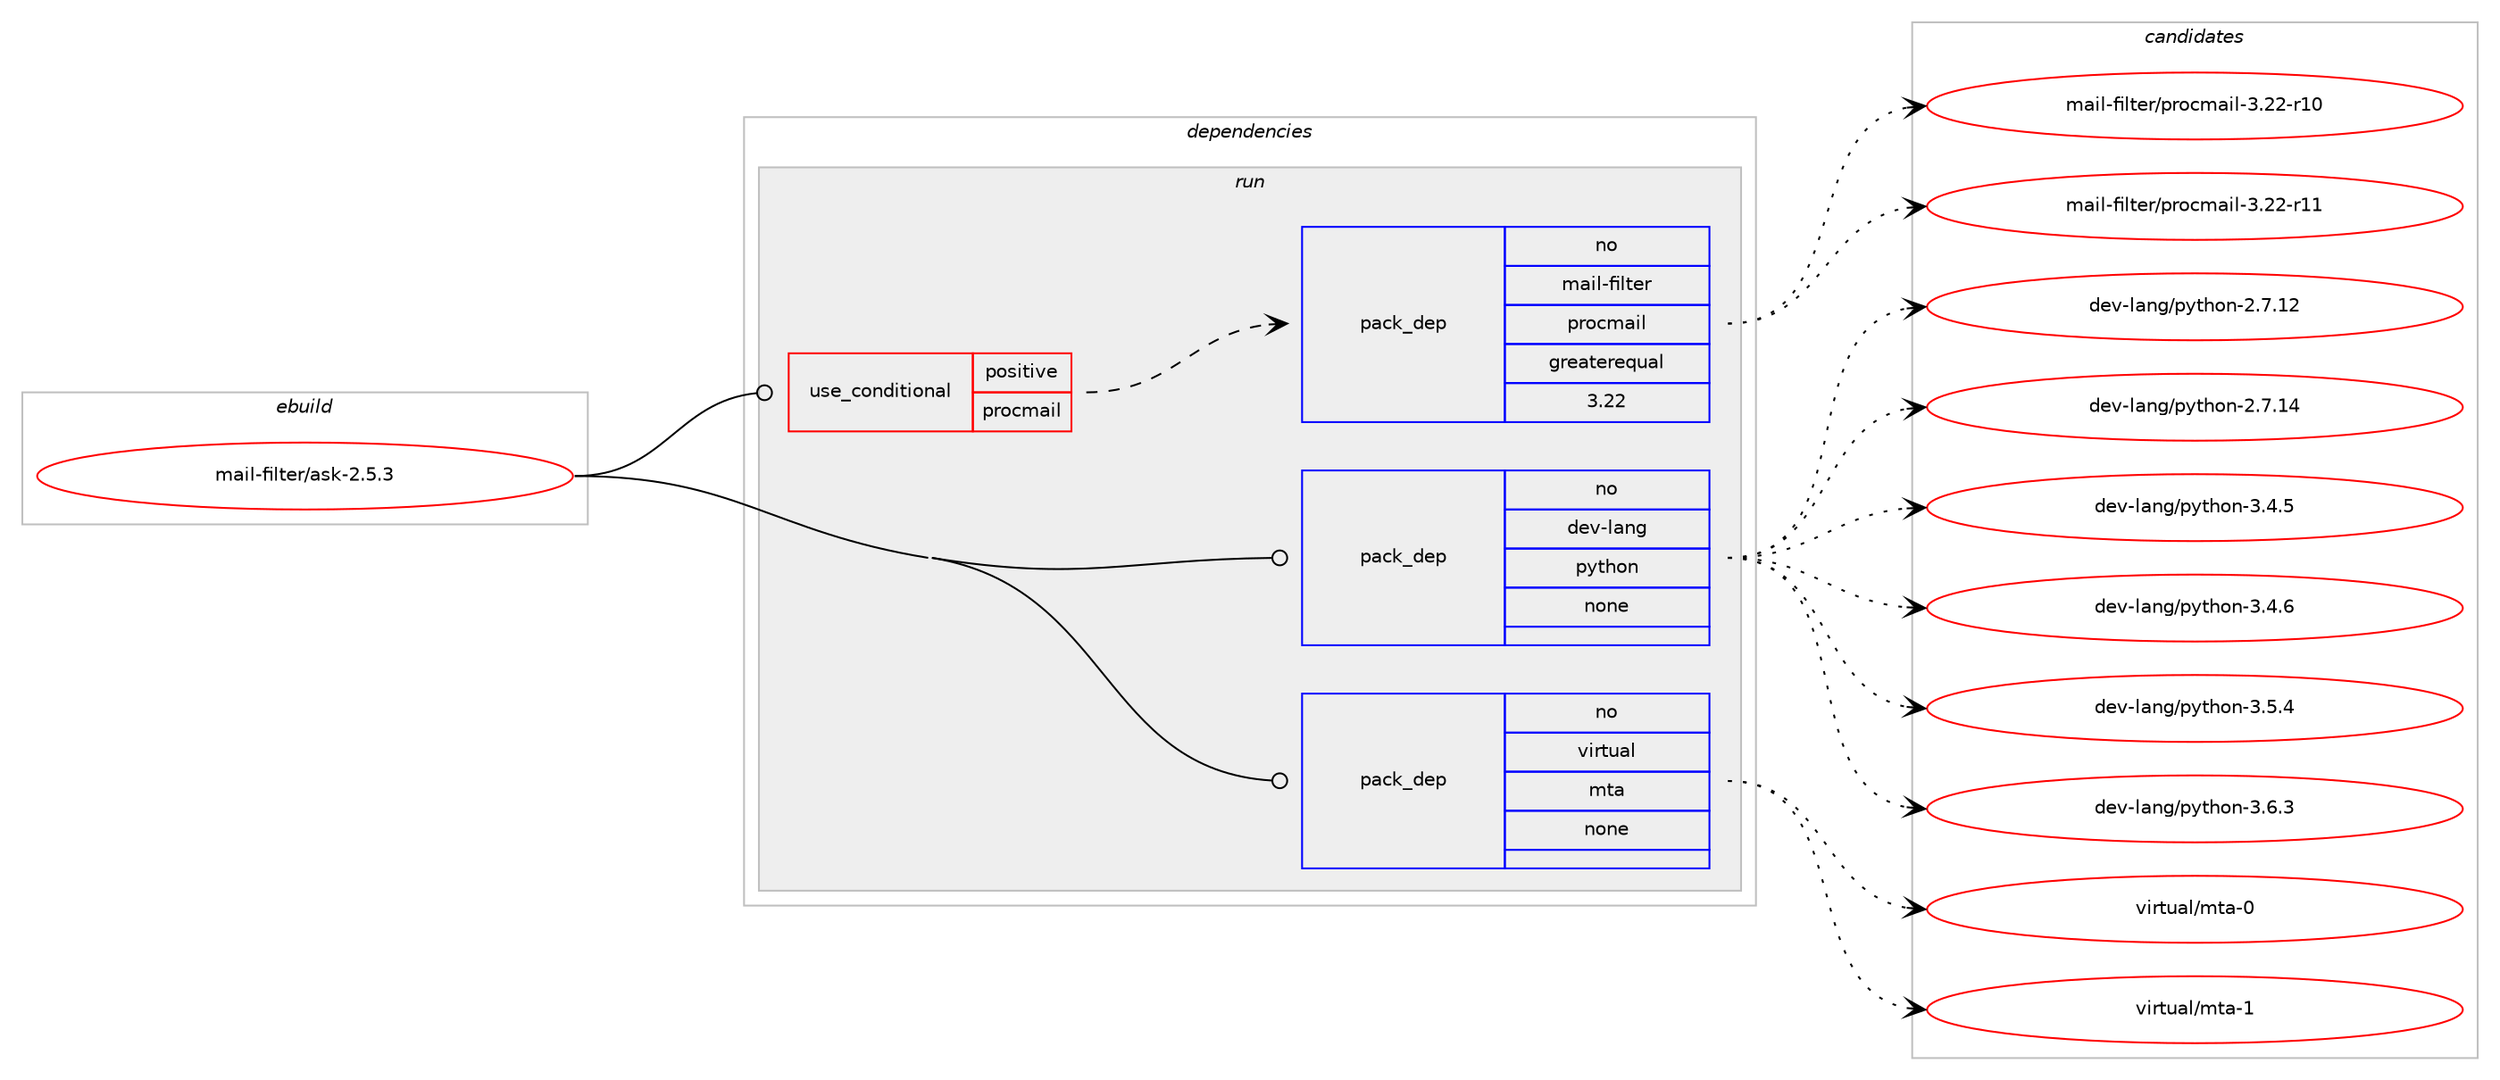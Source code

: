 digraph prolog {

# *************
# Graph options
# *************

newrank=true;
concentrate=true;
compound=true;
graph [rankdir=LR,fontname=Helvetica,fontsize=10,ranksep=1.5];#, ranksep=2.5, nodesep=0.2];
edge  [arrowhead=vee];
node  [fontname=Helvetica,fontsize=10];

# **********
# The ebuild
# **********

subgraph cluster_leftcol {
color=gray;
rank=same;
label=<<i>ebuild</i>>;
id [label="mail-filter/ask-2.5.3", color=red, width=4, href="../mail-filter/ask-2.5.3.svg"];
}

# ****************
# The dependencies
# ****************

subgraph cluster_midcol {
color=gray;
label=<<i>dependencies</i>>;
subgraph cluster_compile {
fillcolor="#eeeeee";
style=filled;
label=<<i>compile</i>>;
}
subgraph cluster_compileandrun {
fillcolor="#eeeeee";
style=filled;
label=<<i>compile and run</i>>;
}
subgraph cluster_run {
fillcolor="#eeeeee";
style=filled;
label=<<i>run</i>>;
subgraph cond85460 {
dependency342238 [label=<<TABLE BORDER="0" CELLBORDER="1" CELLSPACING="0" CELLPADDING="4"><TR><TD ROWSPAN="3" CELLPADDING="10">use_conditional</TD></TR><TR><TD>positive</TD></TR><TR><TD>procmail</TD></TR></TABLE>>, shape=none, color=red];
subgraph pack251670 {
dependency342239 [label=<<TABLE BORDER="0" CELLBORDER="1" CELLSPACING="0" CELLPADDING="4" WIDTH="220"><TR><TD ROWSPAN="6" CELLPADDING="30">pack_dep</TD></TR><TR><TD WIDTH="110">no</TD></TR><TR><TD>mail-filter</TD></TR><TR><TD>procmail</TD></TR><TR><TD>greaterequal</TD></TR><TR><TD>3.22</TD></TR></TABLE>>, shape=none, color=blue];
}
dependency342238:e -> dependency342239:w [weight=20,style="dashed",arrowhead="vee"];
}
id:e -> dependency342238:w [weight=20,style="solid",arrowhead="odot"];
subgraph pack251671 {
dependency342240 [label=<<TABLE BORDER="0" CELLBORDER="1" CELLSPACING="0" CELLPADDING="4" WIDTH="220"><TR><TD ROWSPAN="6" CELLPADDING="30">pack_dep</TD></TR><TR><TD WIDTH="110">no</TD></TR><TR><TD>dev-lang</TD></TR><TR><TD>python</TD></TR><TR><TD>none</TD></TR><TR><TD></TD></TR></TABLE>>, shape=none, color=blue];
}
id:e -> dependency342240:w [weight=20,style="solid",arrowhead="odot"];
subgraph pack251672 {
dependency342241 [label=<<TABLE BORDER="0" CELLBORDER="1" CELLSPACING="0" CELLPADDING="4" WIDTH="220"><TR><TD ROWSPAN="6" CELLPADDING="30">pack_dep</TD></TR><TR><TD WIDTH="110">no</TD></TR><TR><TD>virtual</TD></TR><TR><TD>mta</TD></TR><TR><TD>none</TD></TR><TR><TD></TD></TR></TABLE>>, shape=none, color=blue];
}
id:e -> dependency342241:w [weight=20,style="solid",arrowhead="odot"];
}
}

# **************
# The candidates
# **************

subgraph cluster_choices {
rank=same;
color=gray;
label=<<i>candidates</i>>;

subgraph choice251670 {
color=black;
nodesep=1;
choice10997105108451021051081161011144711211411199109971051084551465050451144948 [label="mail-filter/procmail-3.22-r10", color=red, width=4,href="../mail-filter/procmail-3.22-r10.svg"];
choice10997105108451021051081161011144711211411199109971051084551465050451144949 [label="mail-filter/procmail-3.22-r11", color=red, width=4,href="../mail-filter/procmail-3.22-r11.svg"];
dependency342239:e -> choice10997105108451021051081161011144711211411199109971051084551465050451144948:w [style=dotted,weight="100"];
dependency342239:e -> choice10997105108451021051081161011144711211411199109971051084551465050451144949:w [style=dotted,weight="100"];
}
subgraph choice251671 {
color=black;
nodesep=1;
choice10010111845108971101034711212111610411111045504655464950 [label="dev-lang/python-2.7.12", color=red, width=4,href="../dev-lang/python-2.7.12.svg"];
choice10010111845108971101034711212111610411111045504655464952 [label="dev-lang/python-2.7.14", color=red, width=4,href="../dev-lang/python-2.7.14.svg"];
choice100101118451089711010347112121116104111110455146524653 [label="dev-lang/python-3.4.5", color=red, width=4,href="../dev-lang/python-3.4.5.svg"];
choice100101118451089711010347112121116104111110455146524654 [label="dev-lang/python-3.4.6", color=red, width=4,href="../dev-lang/python-3.4.6.svg"];
choice100101118451089711010347112121116104111110455146534652 [label="dev-lang/python-3.5.4", color=red, width=4,href="../dev-lang/python-3.5.4.svg"];
choice100101118451089711010347112121116104111110455146544651 [label="dev-lang/python-3.6.3", color=red, width=4,href="../dev-lang/python-3.6.3.svg"];
dependency342240:e -> choice10010111845108971101034711212111610411111045504655464950:w [style=dotted,weight="100"];
dependency342240:e -> choice10010111845108971101034711212111610411111045504655464952:w [style=dotted,weight="100"];
dependency342240:e -> choice100101118451089711010347112121116104111110455146524653:w [style=dotted,weight="100"];
dependency342240:e -> choice100101118451089711010347112121116104111110455146524654:w [style=dotted,weight="100"];
dependency342240:e -> choice100101118451089711010347112121116104111110455146534652:w [style=dotted,weight="100"];
dependency342240:e -> choice100101118451089711010347112121116104111110455146544651:w [style=dotted,weight="100"];
}
subgraph choice251672 {
color=black;
nodesep=1;
choice1181051141161179710847109116974548 [label="virtual/mta-0", color=red, width=4,href="../virtual/mta-0.svg"];
choice1181051141161179710847109116974549 [label="virtual/mta-1", color=red, width=4,href="../virtual/mta-1.svg"];
dependency342241:e -> choice1181051141161179710847109116974548:w [style=dotted,weight="100"];
dependency342241:e -> choice1181051141161179710847109116974549:w [style=dotted,weight="100"];
}
}

}
